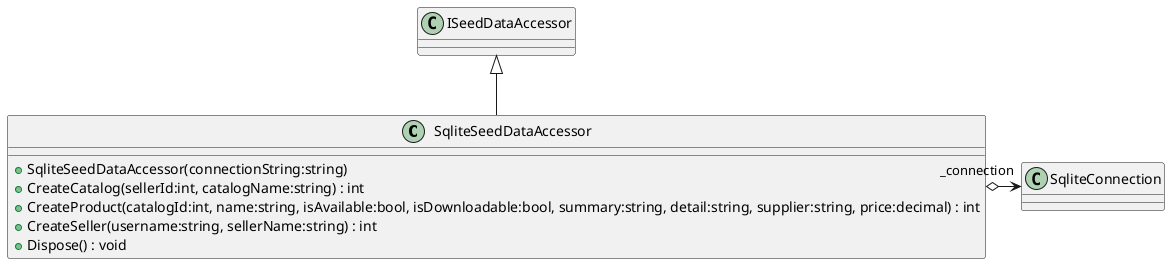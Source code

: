 @startuml
class SqliteSeedDataAccessor {
    + SqliteSeedDataAccessor(connectionString:string)
    + CreateCatalog(sellerId:int, catalogName:string) : int
    + CreateProduct(catalogId:int, name:string, isAvailable:bool, isDownloadable:bool, summary:string, detail:string, supplier:string, price:decimal) : int
    + CreateSeller(username:string, sellerName:string) : int
    + Dispose() : void
}
ISeedDataAccessor <|-- SqliteSeedDataAccessor
SqliteSeedDataAccessor o-> "_connection" SqliteConnection
@enduml
